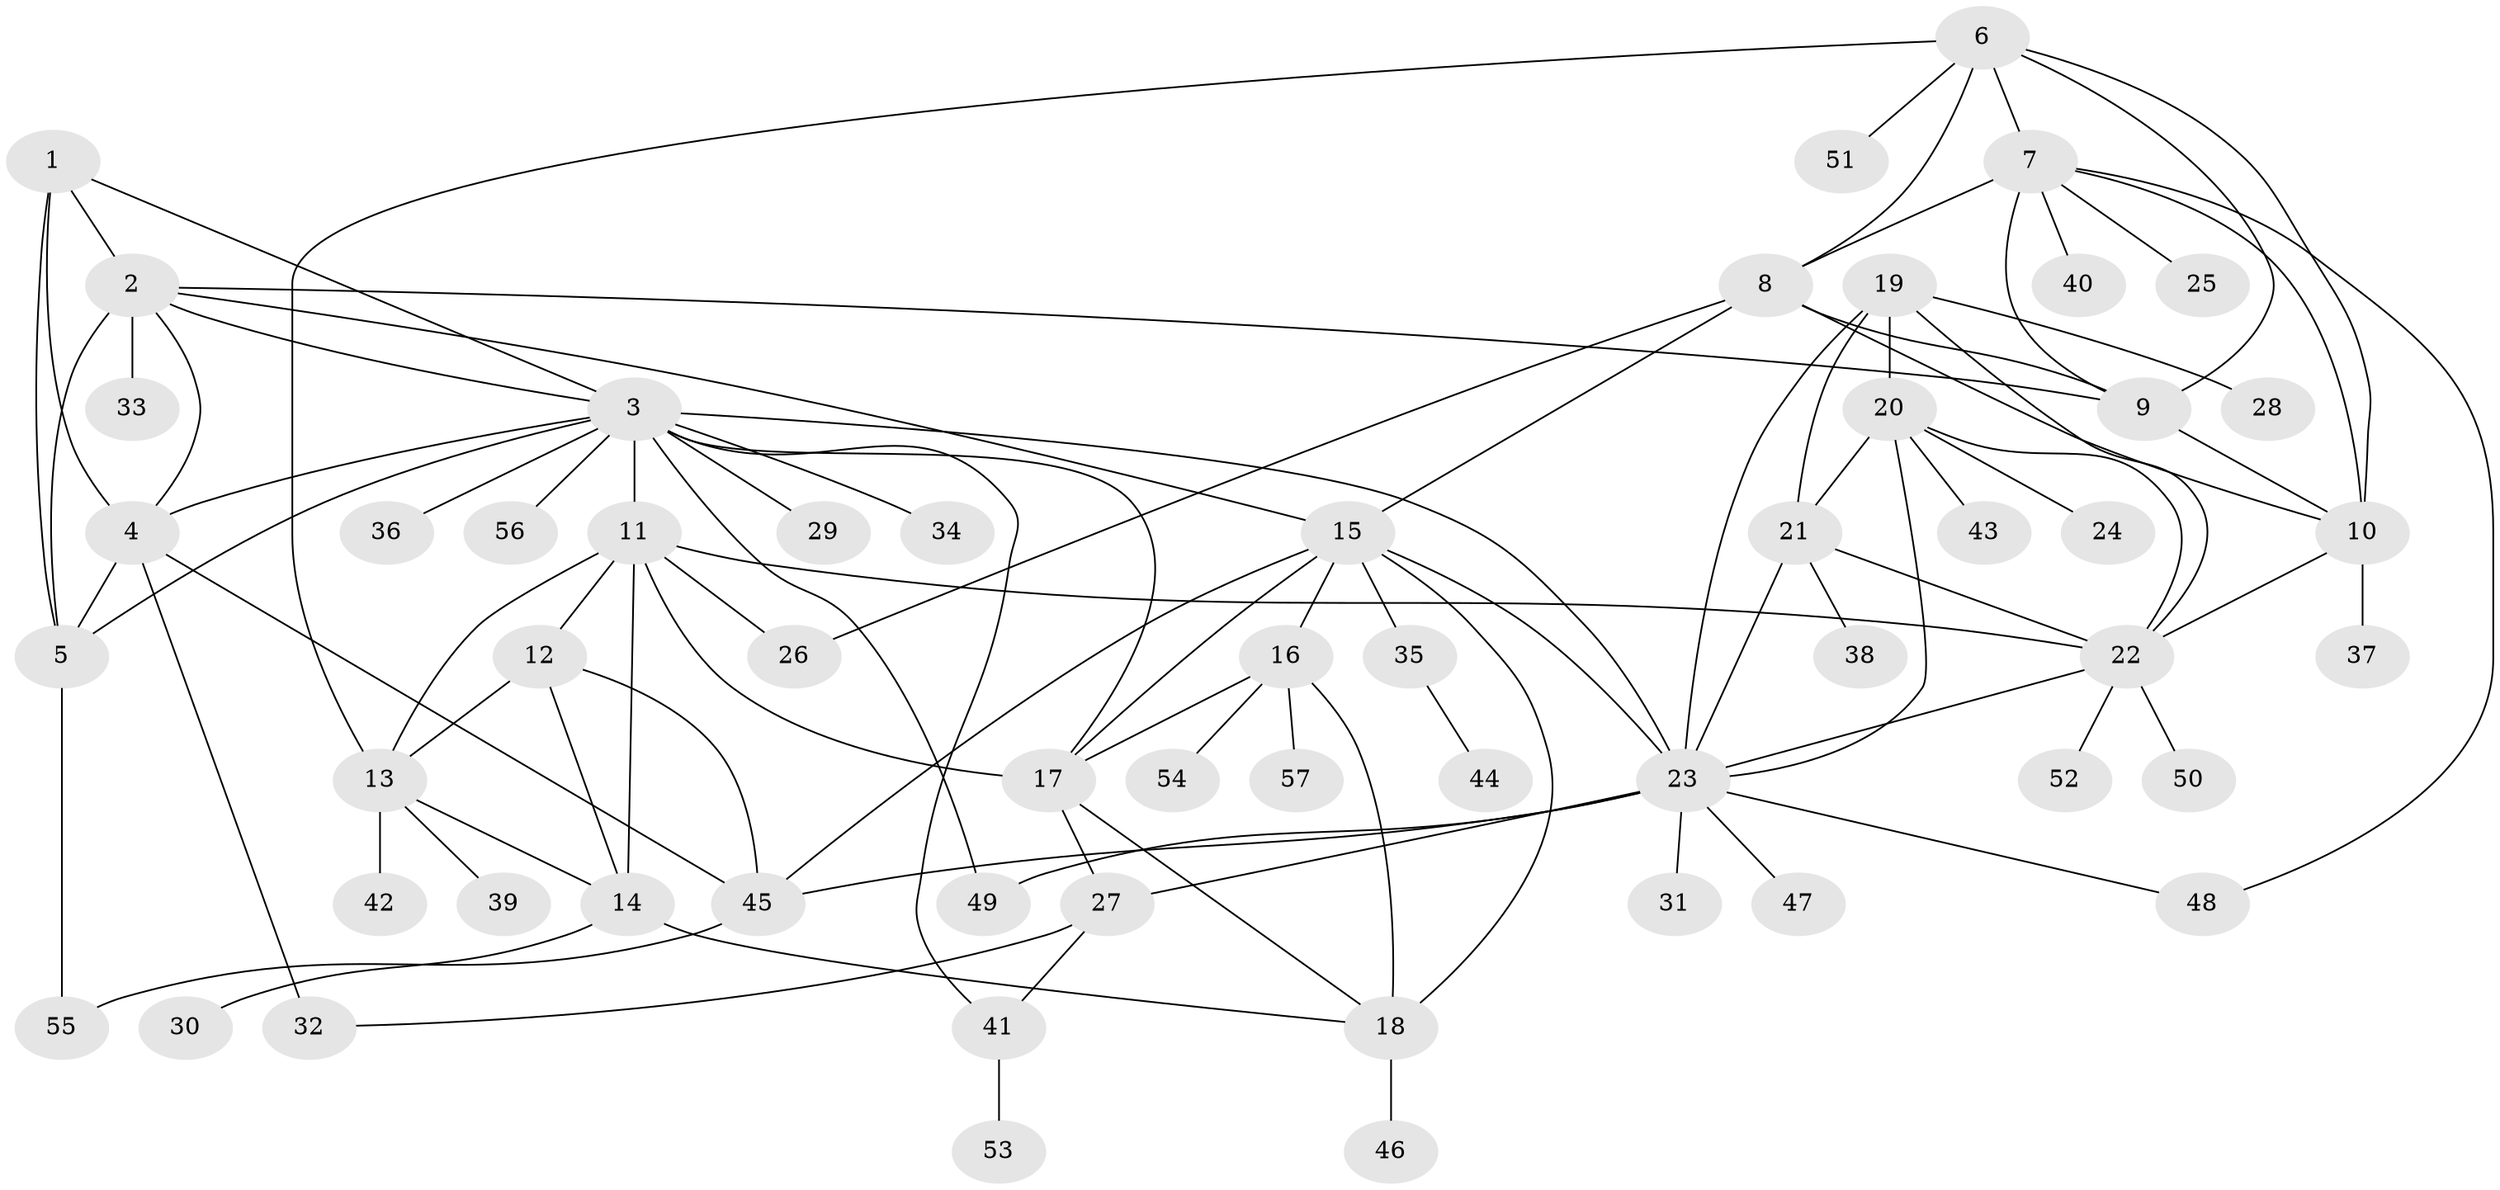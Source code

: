 // original degree distribution, {5: 0.017699115044247787, 10: 0.035398230088495575, 14: 0.008849557522123894, 9: 0.035398230088495575, 7: 0.05309734513274336, 6: 0.04424778761061947, 8: 0.017699115044247787, 13: 0.008849557522123894, 2: 0.18584070796460178, 1: 0.5486725663716814, 3: 0.02654867256637168, 4: 0.017699115044247787}
// Generated by graph-tools (version 1.1) at 2025/37/03/09/25 02:37:29]
// undirected, 57 vertices, 98 edges
graph export_dot {
graph [start="1"]
  node [color=gray90,style=filled];
  1;
  2;
  3;
  4;
  5;
  6;
  7;
  8;
  9;
  10;
  11;
  12;
  13;
  14;
  15;
  16;
  17;
  18;
  19;
  20;
  21;
  22;
  23;
  24;
  25;
  26;
  27;
  28;
  29;
  30;
  31;
  32;
  33;
  34;
  35;
  36;
  37;
  38;
  39;
  40;
  41;
  42;
  43;
  44;
  45;
  46;
  47;
  48;
  49;
  50;
  51;
  52;
  53;
  54;
  55;
  56;
  57;
  1 -- 2 [weight=1.0];
  1 -- 3 [weight=1.0];
  1 -- 4 [weight=1.0];
  1 -- 5 [weight=1.0];
  2 -- 3 [weight=1.0];
  2 -- 4 [weight=1.0];
  2 -- 5 [weight=1.0];
  2 -- 9 [weight=1.0];
  2 -- 15 [weight=1.0];
  2 -- 33 [weight=3.0];
  3 -- 4 [weight=1.0];
  3 -- 5 [weight=1.0];
  3 -- 11 [weight=1.0];
  3 -- 17 [weight=1.0];
  3 -- 23 [weight=1.0];
  3 -- 29 [weight=1.0];
  3 -- 34 [weight=1.0];
  3 -- 36 [weight=1.0];
  3 -- 41 [weight=1.0];
  3 -- 49 [weight=1.0];
  3 -- 56 [weight=1.0];
  4 -- 5 [weight=1.0];
  4 -- 32 [weight=3.0];
  4 -- 45 [weight=1.0];
  5 -- 55 [weight=2.0];
  6 -- 7 [weight=1.0];
  6 -- 8 [weight=1.0];
  6 -- 9 [weight=1.0];
  6 -- 10 [weight=1.0];
  6 -- 13 [weight=1.0];
  6 -- 51 [weight=1.0];
  7 -- 8 [weight=3.0];
  7 -- 9 [weight=1.0];
  7 -- 10 [weight=1.0];
  7 -- 25 [weight=1.0];
  7 -- 40 [weight=1.0];
  7 -- 48 [weight=1.0];
  8 -- 9 [weight=1.0];
  8 -- 10 [weight=1.0];
  8 -- 15 [weight=2.0];
  8 -- 26 [weight=1.0];
  9 -- 10 [weight=1.0];
  10 -- 22 [weight=1.0];
  10 -- 37 [weight=2.0];
  11 -- 12 [weight=6.0];
  11 -- 13 [weight=2.0];
  11 -- 14 [weight=2.0];
  11 -- 17 [weight=1.0];
  11 -- 22 [weight=1.0];
  11 -- 26 [weight=1.0];
  12 -- 13 [weight=1.0];
  12 -- 14 [weight=1.0];
  12 -- 45 [weight=1.0];
  13 -- 14 [weight=1.0];
  13 -- 39 [weight=1.0];
  13 -- 42 [weight=2.0];
  14 -- 18 [weight=1.0];
  14 -- 30 [weight=1.0];
  15 -- 16 [weight=2.0];
  15 -- 17 [weight=2.0];
  15 -- 18 [weight=2.0];
  15 -- 23 [weight=1.0];
  15 -- 35 [weight=1.0];
  15 -- 45 [weight=1.0];
  16 -- 17 [weight=1.0];
  16 -- 18 [weight=1.0];
  16 -- 54 [weight=1.0];
  16 -- 57 [weight=1.0];
  17 -- 18 [weight=1.0];
  17 -- 27 [weight=3.0];
  18 -- 46 [weight=3.0];
  19 -- 20 [weight=1.0];
  19 -- 21 [weight=1.0];
  19 -- 22 [weight=1.0];
  19 -- 23 [weight=1.0];
  19 -- 28 [weight=2.0];
  20 -- 21 [weight=1.0];
  20 -- 22 [weight=1.0];
  20 -- 23 [weight=1.0];
  20 -- 24 [weight=1.0];
  20 -- 43 [weight=1.0];
  21 -- 22 [weight=1.0];
  21 -- 23 [weight=1.0];
  21 -- 38 [weight=1.0];
  22 -- 23 [weight=1.0];
  22 -- 50 [weight=1.0];
  22 -- 52 [weight=1.0];
  23 -- 27 [weight=1.0];
  23 -- 31 [weight=1.0];
  23 -- 45 [weight=1.0];
  23 -- 47 [weight=1.0];
  23 -- 48 [weight=1.0];
  23 -- 49 [weight=1.0];
  27 -- 32 [weight=1.0];
  27 -- 41 [weight=1.0];
  35 -- 44 [weight=1.0];
  41 -- 53 [weight=1.0];
  45 -- 55 [weight=1.0];
}
